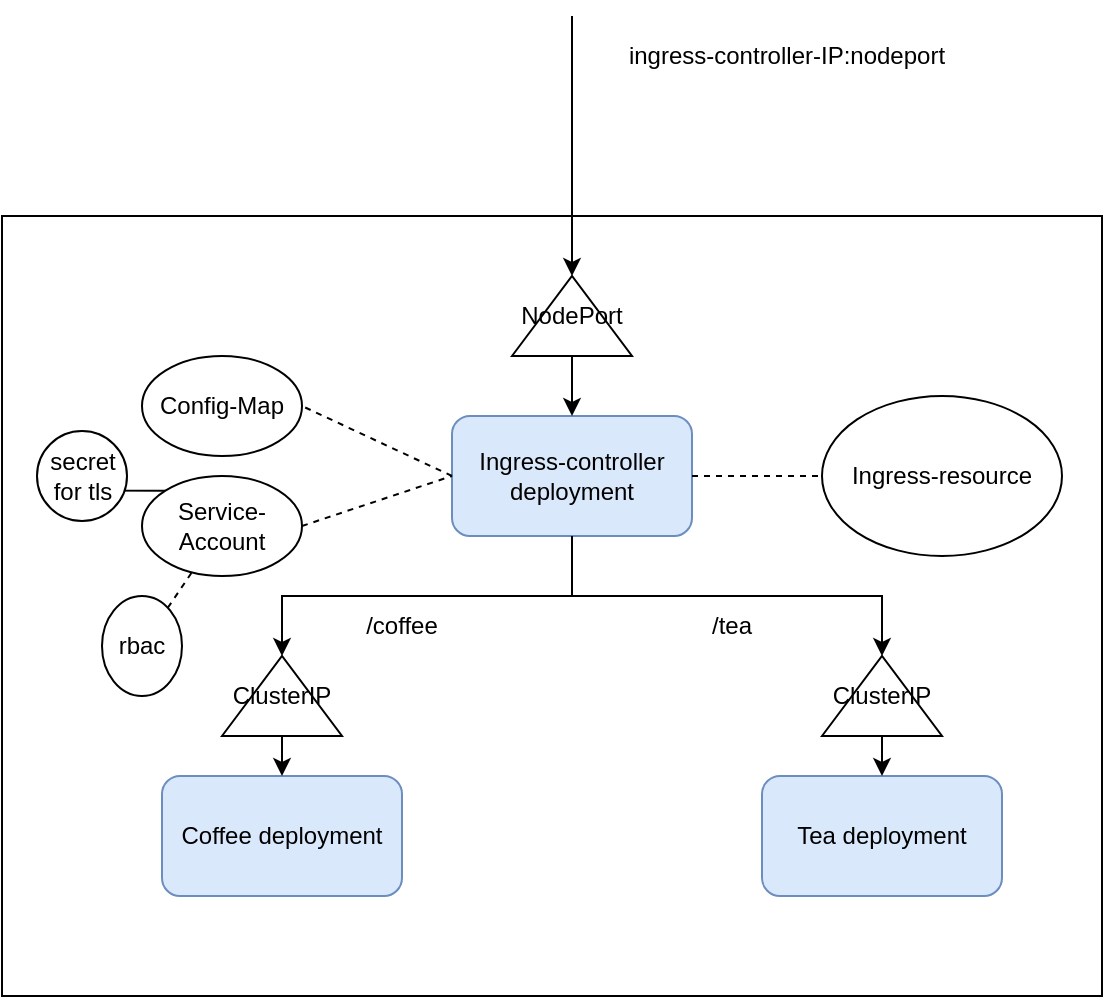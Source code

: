<mxfile version="11.1.4" type="google"><diagram id="D3UwtuMLN32gwS7vxI18" name="Page-1"><mxGraphModel dx="1619" dy="753" grid="1" gridSize="10" guides="1" tooltips="1" connect="1" arrows="1" fold="1" page="1" pageScale="1" pageWidth="850" pageHeight="1100" math="0" shadow="0"><root><mxCell id="0"/><mxCell id="1" parent="0"/><mxCell id="vAsyMCRAYllqHQMdbNGe-22" value="" style="rounded=0;whiteSpace=wrap;html=1;" vertex="1" parent="1"><mxGeometry x="140" y="170" width="550" height="390" as="geometry"/></mxCell><mxCell id="vAsyMCRAYllqHQMdbNGe-1" value="Coffee deployment" style="rounded=1;whiteSpace=wrap;html=1;fillColor=#dae8fc;strokeColor=#6c8ebf;" vertex="1" parent="1"><mxGeometry x="220" y="450" width="120" height="60" as="geometry"/></mxCell><mxCell id="vAsyMCRAYllqHQMdbNGe-2" value="Tea deployment" style="rounded=1;whiteSpace=wrap;html=1;fillColor=#dae8fc;strokeColor=#6c8ebf;" vertex="1" parent="1"><mxGeometry x="520" y="450" width="120" height="60" as="geometry"/></mxCell><mxCell id="vAsyMCRAYllqHQMdbNGe-30" style="edgeStyle=orthogonalEdgeStyle;rounded=0;orthogonalLoop=1;jettySize=auto;html=1;exitX=0;exitY=0.5;exitDx=0;exitDy=0;entryX=0.5;entryY=0;entryDx=0;entryDy=0;" edge="1" parent="1" source="vAsyMCRAYllqHQMdbNGe-3" target="vAsyMCRAYllqHQMdbNGe-1"><mxGeometry relative="1" as="geometry"/></mxCell><mxCell id="vAsyMCRAYllqHQMdbNGe-3" value="ClusterIP" style="triangle;whiteSpace=wrap;html=1;direction=north;" vertex="1" parent="1"><mxGeometry x="250" y="390" width="60" height="40" as="geometry"/></mxCell><mxCell id="vAsyMCRAYllqHQMdbNGe-31" style="edgeStyle=orthogonalEdgeStyle;rounded=0;orthogonalLoop=1;jettySize=auto;html=1;exitX=0;exitY=0.5;exitDx=0;exitDy=0;entryX=0.5;entryY=0;entryDx=0;entryDy=0;" edge="1" parent="1" source="vAsyMCRAYllqHQMdbNGe-6" target="vAsyMCRAYllqHQMdbNGe-2"><mxGeometry relative="1" as="geometry"/></mxCell><mxCell id="vAsyMCRAYllqHQMdbNGe-6" value="ClusterIP" style="triangle;whiteSpace=wrap;html=1;direction=north;" vertex="1" parent="1"><mxGeometry x="550" y="390" width="60" height="40" as="geometry"/></mxCell><mxCell id="vAsyMCRAYllqHQMdbNGe-27" style="edgeStyle=orthogonalEdgeStyle;rounded=0;orthogonalLoop=1;jettySize=auto;html=1;entryX=1;entryY=0.5;entryDx=0;entryDy=0;exitX=0.5;exitY=1;exitDx=0;exitDy=0;" edge="1" parent="1" source="vAsyMCRAYllqHQMdbNGe-7" target="vAsyMCRAYllqHQMdbNGe-3"><mxGeometry relative="1" as="geometry"/></mxCell><mxCell id="vAsyMCRAYllqHQMdbNGe-7" value="Ingress-controller&lt;br&gt;deployment" style="rounded=1;whiteSpace=wrap;html=1;fillColor=#dae8fc;strokeColor=#6c8ebf;" vertex="1" parent="1"><mxGeometry x="365" y="270" width="120" height="60" as="geometry"/></mxCell><mxCell id="vAsyMCRAYllqHQMdbNGe-8" value="Ingress-resource" style="ellipse;whiteSpace=wrap;html=1;" vertex="1" parent="1"><mxGeometry x="550" y="260" width="120" height="80" as="geometry"/></mxCell><mxCell id="vAsyMCRAYllqHQMdbNGe-9" value="Config-Map" style="ellipse;whiteSpace=wrap;html=1;" vertex="1" parent="1"><mxGeometry x="210" y="240" width="80" height="50" as="geometry"/></mxCell><mxCell id="vAsyMCRAYllqHQMdbNGe-44" style="edgeStyle=orthogonalEdgeStyle;rounded=0;orthogonalLoop=1;jettySize=auto;html=1;exitX=0;exitY=0;exitDx=0;exitDy=0;" edge="1" parent="1" source="vAsyMCRAYllqHQMdbNGe-10" target="vAsyMCRAYllqHQMdbNGe-40"><mxGeometry relative="1" as="geometry"/></mxCell><mxCell id="vAsyMCRAYllqHQMdbNGe-10" value="Service-Account" style="ellipse;whiteSpace=wrap;html=1;" vertex="1" parent="1"><mxGeometry x="210" y="300" width="80" height="50" as="geometry"/></mxCell><mxCell id="vAsyMCRAYllqHQMdbNGe-17" value="" style="endArrow=none;dashed=1;html=1;entryX=1;entryY=0.5;entryDx=0;entryDy=0;exitX=0;exitY=0.5;exitDx=0;exitDy=0;" edge="1" parent="1" source="vAsyMCRAYllqHQMdbNGe-7" target="vAsyMCRAYllqHQMdbNGe-9"><mxGeometry width="50" height="50" relative="1" as="geometry"><mxPoint x="210" y="720" as="sourcePoint"/><mxPoint x="260" y="670" as="targetPoint"/></mxGeometry></mxCell><mxCell id="vAsyMCRAYllqHQMdbNGe-18" value="" style="endArrow=none;dashed=1;html=1;entryX=0;entryY=0.5;entryDx=0;entryDy=0;exitX=1;exitY=0.5;exitDx=0;exitDy=0;" edge="1" parent="1" source="vAsyMCRAYllqHQMdbNGe-10" target="vAsyMCRAYllqHQMdbNGe-7"><mxGeometry width="50" height="50" relative="1" as="geometry"><mxPoint x="210" y="790" as="sourcePoint"/><mxPoint x="260" y="740" as="targetPoint"/></mxGeometry></mxCell><mxCell id="vAsyMCRAYllqHQMdbNGe-20" value="" style="endArrow=none;dashed=1;html=1;entryX=0;entryY=0.5;entryDx=0;entryDy=0;exitX=1;exitY=0.5;exitDx=0;exitDy=0;" edge="1" parent="1" source="vAsyMCRAYllqHQMdbNGe-7" target="vAsyMCRAYllqHQMdbNGe-8"><mxGeometry width="50" height="50" relative="1" as="geometry"><mxPoint x="210" y="720" as="sourcePoint"/><mxPoint x="260" y="670" as="targetPoint"/></mxGeometry></mxCell><mxCell id="vAsyMCRAYllqHQMdbNGe-24" style="edgeStyle=orthogonalEdgeStyle;rounded=0;orthogonalLoop=1;jettySize=auto;html=1;exitX=0;exitY=0.5;exitDx=0;exitDy=0;" edge="1" parent="1" source="vAsyMCRAYllqHQMdbNGe-21" target="vAsyMCRAYllqHQMdbNGe-7"><mxGeometry relative="1" as="geometry"/></mxCell><mxCell id="vAsyMCRAYllqHQMdbNGe-21" value="NodePort" style="triangle;whiteSpace=wrap;html=1;direction=north;" vertex="1" parent="1"><mxGeometry x="395" y="200" width="60" height="40" as="geometry"/></mxCell><mxCell id="vAsyMCRAYllqHQMdbNGe-23" value="" style="endArrow=classic;html=1;entryX=1;entryY=0.5;entryDx=0;entryDy=0;" edge="1" parent="1" target="vAsyMCRAYllqHQMdbNGe-21"><mxGeometry width="50" height="50" relative="1" as="geometry"><mxPoint x="425" y="70" as="sourcePoint"/><mxPoint x="220" y="580" as="targetPoint"/></mxGeometry></mxCell><mxCell id="vAsyMCRAYllqHQMdbNGe-29" style="edgeStyle=orthogonalEdgeStyle;rounded=0;orthogonalLoop=1;jettySize=auto;html=1;entryX=1;entryY=0.5;entryDx=0;entryDy=0;exitX=0.5;exitY=1;exitDx=0;exitDy=0;" edge="1" parent="1" source="vAsyMCRAYllqHQMdbNGe-7" target="vAsyMCRAYllqHQMdbNGe-6"><mxGeometry relative="1" as="geometry"><mxPoint x="580" y="335" as="sourcePoint"/><mxPoint x="435" y="395" as="targetPoint"/></mxGeometry></mxCell><mxCell id="vAsyMCRAYllqHQMdbNGe-32" value="/coffee" style="text;html=1;strokeColor=none;fillColor=none;align=center;verticalAlign=middle;whiteSpace=wrap;rounded=0;" vertex="1" parent="1"><mxGeometry x="320" y="365" width="40" height="20" as="geometry"/></mxCell><mxCell id="vAsyMCRAYllqHQMdbNGe-33" value="/tea" style="text;html=1;strokeColor=none;fillColor=none;align=center;verticalAlign=middle;whiteSpace=wrap;rounded=0;" vertex="1" parent="1"><mxGeometry x="485" y="365" width="40" height="20" as="geometry"/></mxCell><mxCell id="vAsyMCRAYllqHQMdbNGe-36" value="ingress-controller-IP:nodeport" style="text;html=1;strokeColor=none;fillColor=none;align=center;verticalAlign=middle;whiteSpace=wrap;rounded=0;" vertex="1" parent="1"><mxGeometry x="445" y="80" width="175" height="20" as="geometry"/></mxCell><mxCell id="vAsyMCRAYllqHQMdbNGe-38" value="rbac" style="ellipse;whiteSpace=wrap;html=1;" vertex="1" parent="1"><mxGeometry x="190" y="360" width="40" height="50" as="geometry"/></mxCell><mxCell id="vAsyMCRAYllqHQMdbNGe-39" value="" style="endArrow=none;dashed=1;html=1;entryX=0.313;entryY=0.96;entryDx=0;entryDy=0;entryPerimeter=0;" edge="1" parent="1" source="vAsyMCRAYllqHQMdbNGe-38" target="vAsyMCRAYllqHQMdbNGe-10"><mxGeometry width="50" height="50" relative="1" as="geometry"><mxPoint x="180" y="630" as="sourcePoint"/><mxPoint x="230" y="580" as="targetPoint"/></mxGeometry></mxCell><mxCell id="vAsyMCRAYllqHQMdbNGe-40" value="secret for tls" style="ellipse;whiteSpace=wrap;html=1;aspect=fixed;" vertex="1" parent="1"><mxGeometry x="157.5" y="277.5" width="45" height="45" as="geometry"/></mxCell></root></mxGraphModel></diagram></mxfile>
